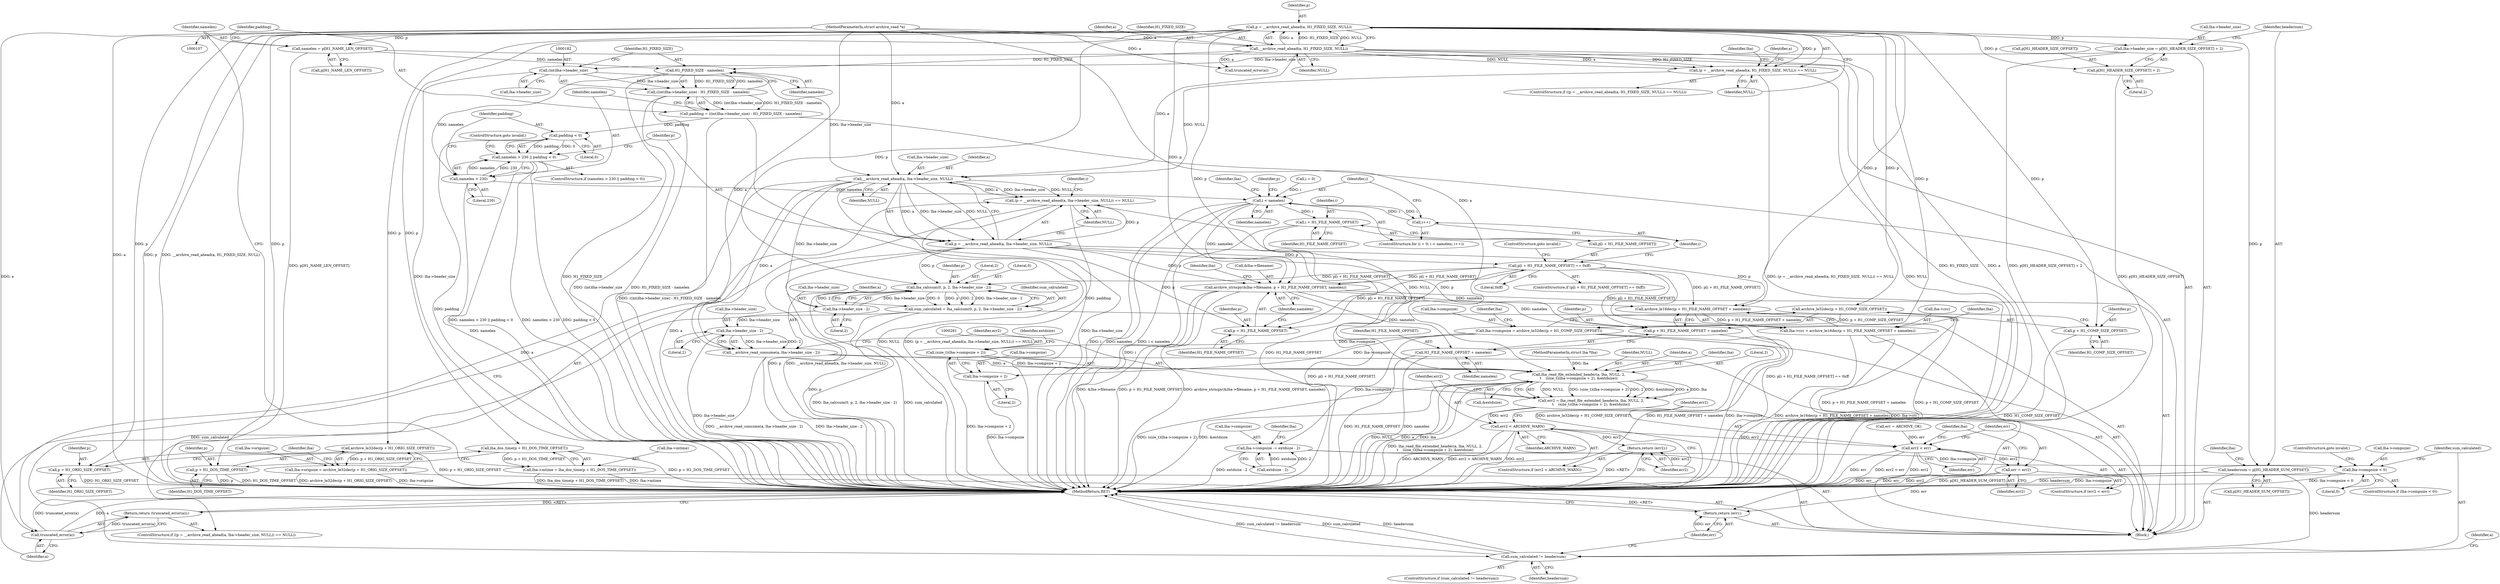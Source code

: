 digraph "0_libarchive_98dcbbf0bf4854bf987557e55e55fff7abbf3ea9@API" {
"1000125" [label="(Call,p = __archive_read_ahead(a, H1_FIXED_SIZE, NULL))"];
"1000127" [label="(Call,__archive_read_ahead(a, H1_FIXED_SIZE, NULL))"];
"1000108" [label="(MethodParameterIn,struct archive_read *a)"];
"1000124" [label="(Call,(p = __archive_read_ahead(a, H1_FIXED_SIZE, NULL)) == NULL)"];
"1000202" [label="(Call,__archive_read_ahead(a, lha->header_size, NULL))"];
"1000199" [label="(Call,(p = __archive_read_ahead(a, lha->header_size, NULL)) == NULL)"];
"1000275" [label="(Call,lha_read_file_extended_header(a, lha, NULL, 2,\n\t    (size_t)(lha->compsize + 2), &extdsize))"];
"1000273" [label="(Call,err2 = lha_read_file_extended_header(a, lha, NULL, 2,\n\t    (size_t)(lha->compsize + 2), &extdsize))"];
"1000290" [label="(Call,err2 < ARCHIVE_WARN)"];
"1000293" [label="(Return,return (err2);)"];
"1000296" [label="(Call,err2 < err)"];
"1000299" [label="(Call,err = err2)"];
"1000330" [label="(Return,return (err);)"];
"1000200" [label="(Call,p = __archive_read_ahead(a, lha->header_size, NULL))"];
"1000223" [label="(Call,p[i + H1_FILE_NAME_OFFSET] == 0xff)"];
"1000231" [label="(Call,archive_strncpy(&lha->filename, p + H1_FILE_NAME_OFFSET, namelen))"];
"1000244" [label="(Call,archive_le16dec(p + H1_FILE_NAME_OFFSET + namelen))"];
"1000240" [label="(Call,lha->crc = archive_le16dec(p + H1_FILE_NAME_OFFSET + namelen))"];
"1000245" [label="(Call,p + H1_FILE_NAME_OFFSET + namelen)"];
"1000247" [label="(Call,H1_FILE_NAME_OFFSET + namelen)"];
"1000236" [label="(Call,p + H1_FILE_NAME_OFFSET)"];
"1000257" [label="(Call,lha_calcsum(0, p, 2, lha->header_size - 2))"];
"1000255" [label="(Call,sum_calculated = lha_calcsum(0, p, 2, lha->header_size - 2))"];
"1000317" [label="(Call,sum_calculated != headersum)"];
"1000210" [label="(Call,truncated_error(a))"];
"1000209" [label="(Return,return (truncated_error(a));)"];
"1000261" [label="(Call,lha->header_size - 2)"];
"1000268" [label="(Call,lha->header_size - 2)"];
"1000266" [label="(Call,__archive_read_consume(a, lha->header_size - 2))"];
"1000135" [label="(Call,lha->header_size = p[H1_HEADER_SIZE_OFFSET] + 2)"];
"1000181" [label="(Call,(int)lha->header_size)"];
"1000180" [label="(Call,((int)lha->header_size) - H1_FIXED_SIZE - namelen)"];
"1000178" [label="(Call,padding = ((int)lha->header_size) - H1_FIXED_SIZE - namelen)"];
"1000194" [label="(Call,padding < 0)"];
"1000190" [label="(Call,namelen > 230 || padding < 0)"];
"1000139" [label="(Call,p[H1_HEADER_SIZE_OFFSET] + 2)"];
"1000144" [label="(Call,headersum = p[H1_HEADER_SUM_OFFSET])"];
"1000153" [label="(Call,archive_le32dec(p + H1_COMP_SIZE_OFFSET))"];
"1000149" [label="(Call,lha->compsize = archive_le32dec(p + H1_COMP_SIZE_OFFSET))"];
"1000280" [label="(Call,(size_t)(lha->compsize + 2))"];
"1000282" [label="(Call,lha->compsize + 2)"];
"1000302" [label="(Call,lha->compsize -= extdsize - 2)"];
"1000310" [label="(Call,lha->compsize < 0)"];
"1000154" [label="(Call,p + H1_COMP_SIZE_OFFSET)"];
"1000161" [label="(Call,archive_le32dec(p + H1_ORIG_SIZE_OFFSET))"];
"1000157" [label="(Call,lha->origsize = archive_le32dec(p + H1_ORIG_SIZE_OFFSET))"];
"1000162" [label="(Call,p + H1_ORIG_SIZE_OFFSET)"];
"1000169" [label="(Call,lha_dos_time(p + H1_DOS_TIME_OFFSET))"];
"1000165" [label="(Call,lha->mtime = lha_dos_time(p + H1_DOS_TIME_OFFSET))"];
"1000170" [label="(Call,p + H1_DOS_TIME_OFFSET)"];
"1000173" [label="(Call,namelen = p[H1_NAME_LEN_OFFSET])"];
"1000186" [label="(Call,H1_FIXED_SIZE - namelen)"];
"1000191" [label="(Call,namelen > 230)"];
"1000216" [label="(Call,i < namelen)"];
"1000219" [label="(Call,i++)"];
"1000226" [label="(Call,i + H1_FILE_NAME_OFFSET)"];
"1000246" [label="(Identifier,p)"];
"1000244" [label="(Call,archive_le16dec(p + H1_FILE_NAME_OFFSET + namelen))"];
"1000249" [label="(Identifier,namelen)"];
"1000296" [label="(Call,err2 < err)"];
"1000195" [label="(Identifier,padding)"];
"1000180" [label="(Call,((int)lha->header_size) - H1_FIXED_SIZE - namelen)"];
"1000272" [label="(Literal,2)"];
"1000175" [label="(Call,p[H1_NAME_LEN_OFFSET])"];
"1000228" [label="(Identifier,H1_FILE_NAME_OFFSET)"];
"1000282" [label="(Call,lha->compsize + 2)"];
"1000140" [label="(Call,p[H1_HEADER_SIZE_OFFSET])"];
"1000314" [label="(Literal,0)"];
"1000153" [label="(Call,archive_le32dec(p + H1_COMP_SIZE_OFFSET))"];
"1000330" [label="(Return,return (err);)"];
"1000123" [label="(ControlStructure,if ((p = __archive_read_ahead(a, H1_FIXED_SIZE, NULL)) == NULL))"];
"1000155" [label="(Identifier,p)"];
"1000267" [label="(Identifier,a)"];
"1000300" [label="(Identifier,err)"];
"1000266" [label="(Call,__archive_read_consume(a, lha->header_size - 2))"];
"1000258" [label="(Literal,0)"];
"1000150" [label="(Call,lha->compsize)"];
"1000317" [label="(Call,sum_calculated != headersum)"];
"1000216" [label="(Call,i < namelen)"];
"1000257" [label="(Call,lha_calcsum(0, p, 2, lha->header_size - 2))"];
"1000239" [label="(Identifier,namelen)"];
"1000192" [label="(Identifier,namelen)"];
"1000169" [label="(Call,lha_dos_time(p + H1_DOS_TIME_OFFSET))"];
"1000331" [label="(Identifier,err)"];
"1000280" [label="(Call,(size_t)(lha->compsize + 2))"];
"1000198" [label="(ControlStructure,if ((p = __archive_read_ahead(a, lha->header_size, NULL)) == NULL))"];
"1000297" [label="(Identifier,err2)"];
"1000145" [label="(Identifier,headersum)"];
"1000342" [label="(MethodReturn,RET)"];
"1000276" [label="(Identifier,a)"];
"1000193" [label="(Literal,230)"];
"1000189" [label="(ControlStructure,if (namelen > 230 || padding < 0))"];
"1000241" [label="(Call,lha->crc)"];
"1000318" [label="(Identifier,sum_calculated)"];
"1000212" [label="(ControlStructure,for (i = 0; i < namelen; i++))"];
"1000236" [label="(Call,p + H1_FILE_NAME_OFFSET)"];
"1000217" [label="(Identifier,i)"];
"1000277" [label="(Identifier,lha)"];
"1000166" [label="(Call,lha->mtime)"];
"1000181" [label="(Call,(int)lha->header_size)"];
"1000302" [label="(Call,lha->compsize -= extdsize - 2)"];
"1000194" [label="(Call,padding < 0)"];
"1000213" [label="(Call,i = 0)"];
"1000210" [label="(Call,truncated_error(a))"];
"1000226" [label="(Call,i + H1_FILE_NAME_OFFSET)"];
"1000259" [label="(Identifier,p)"];
"1000162" [label="(Call,p + H1_ORIG_SIZE_OFFSET)"];
"1000183" [label="(Call,lha->header_size)"];
"1000156" [label="(Identifier,H1_COMP_SIZE_OFFSET)"];
"1000108" [label="(MethodParameterIn,struct archive_read *a)"];
"1000242" [label="(Identifier,lha)"];
"1000163" [label="(Identifier,p)"];
"1000265" [label="(Literal,2)"];
"1000261" [label="(Call,lha->header_size - 2)"];
"1000203" [label="(Identifier,a)"];
"1000312" [label="(Identifier,lha)"];
"1000135" [label="(Call,lha->header_size = p[H1_HEADER_SIZE_OFFSET] + 2)"];
"1000129" [label="(Identifier,H1_FIXED_SIZE)"];
"1000219" [label="(Call,i++)"];
"1000232" [label="(Call,&lha->filename)"];
"1000209" [label="(Return,return (truncated_error(a));)"];
"1000275" [label="(Call,lha_read_file_extended_header(a, lha, NULL, 2,\n\t    (size_t)(lha->compsize + 2), &extdsize))"];
"1000240" [label="(Call,lha->crc = archive_le16dec(p + H1_FILE_NAME_OFFSET + namelen))"];
"1000222" [label="(ControlStructure,if (p[i + H1_FILE_NAME_OFFSET] == 0xff))"];
"1000260" [label="(Literal,2)"];
"1000229" [label="(Literal,0xff)"];
"1000252" [label="(Identifier,lha)"];
"1000274" [label="(Identifier,err2)"];
"1000134" [label="(Identifier,a)"];
"1000298" [label="(Identifier,err)"];
"1000220" [label="(Identifier,i)"];
"1000128" [label="(Identifier,a)"];
"1000207" [label="(Identifier,NULL)"];
"1000126" [label="(Identifier,p)"];
"1000238" [label="(Identifier,H1_FILE_NAME_OFFSET)"];
"1000199" [label="(Call,(p = __archive_read_ahead(a, lha->header_size, NULL)) == NULL)"];
"1000324" [label="(Identifier,a)"];
"1000303" [label="(Call,lha->compsize)"];
"1000158" [label="(Call,lha->origsize)"];
"1000214" [label="(Identifier,i)"];
"1000137" [label="(Identifier,lha)"];
"1000204" [label="(Call,lha->header_size)"];
"1000295" [label="(ControlStructure,if (err2 < err))"];
"1000269" [label="(Call,lha->header_size)"];
"1000191" [label="(Call,namelen > 230)"];
"1000234" [label="(Identifier,lha)"];
"1000255" [label="(Call,sum_calculated = lha_calcsum(0, p, 2, lha->header_size - 2))"];
"1000256" [label="(Identifier,sum_calculated)"];
"1000171" [label="(Identifier,p)"];
"1000188" [label="(Identifier,namelen)"];
"1000279" [label="(Literal,2)"];
"1000143" [label="(Literal,2)"];
"1000262" [label="(Call,lha->header_size)"];
"1000154" [label="(Call,p + H1_COMP_SIZE_OFFSET)"];
"1000283" [label="(Call,lha->compsize)"];
"1000237" [label="(Identifier,p)"];
"1000268" [label="(Call,lha->header_size - 2)"];
"1000315" [label="(ControlStructure,goto invalid;)"];
"1000110" [label="(Block,)"];
"1000173" [label="(Call,namelen = p[H1_NAME_LEN_OFFSET])"];
"1000170" [label="(Call,p + H1_DOS_TIME_OFFSET)"];
"1000223" [label="(Call,p[i + H1_FILE_NAME_OFFSET] == 0xff)"];
"1000151" [label="(Identifier,lha)"];
"1000164" [label="(Identifier,H1_ORIG_SIZE_OFFSET)"];
"1000311" [label="(Call,lha->compsize)"];
"1000310" [label="(Call,lha->compsize < 0)"];
"1000165" [label="(Call,lha->mtime = lha_dos_time(p + H1_DOS_TIME_OFFSET))"];
"1000309" [label="(ControlStructure,if (lha->compsize < 0))"];
"1000202" [label="(Call,__archive_read_ahead(a, lha->header_size, NULL))"];
"1000211" [label="(Identifier,a)"];
"1000287" [label="(Call,&extdsize)"];
"1000197" [label="(ControlStructure,goto invalid;)"];
"1000149" [label="(Call,lha->compsize = archive_le32dec(p + H1_COMP_SIZE_OFFSET))"];
"1000187" [label="(Identifier,H1_FIXED_SIZE)"];
"1000196" [label="(Literal,0)"];
"1000225" [label="(Identifier,p)"];
"1000304" [label="(Identifier,lha)"];
"1000231" [label="(Call,archive_strncpy(&lha->filename, p + H1_FILE_NAME_OFFSET, namelen))"];
"1000167" [label="(Identifier,lha)"];
"1000248" [label="(Identifier,H1_FILE_NAME_OFFSET)"];
"1000127" [label="(Call,__archive_read_ahead(a, H1_FIXED_SIZE, NULL))"];
"1000289" [label="(ControlStructure,if (err2 < ARCHIVE_WARN))"];
"1000286" [label="(Literal,2)"];
"1000146" [label="(Call,p[H1_HEADER_SUM_OFFSET])"];
"1000299" [label="(Call,err = err2)"];
"1000291" [label="(Identifier,err2)"];
"1000109" [label="(MethodParameterIn,struct lha *lha)"];
"1000190" [label="(Call,namelen > 230 || padding < 0)"];
"1000124" [label="(Call,(p = __archive_read_ahead(a, H1_FIXED_SIZE, NULL)) == NULL)"];
"1000144" [label="(Call,headersum = p[H1_HEADER_SUM_OFFSET])"];
"1000157" [label="(Call,lha->origsize = archive_le32dec(p + H1_ORIG_SIZE_OFFSET))"];
"1000294" [label="(Identifier,err2)"];
"1000200" [label="(Call,p = __archive_read_ahead(a, lha->header_size, NULL))"];
"1000316" [label="(ControlStructure,if (sum_calculated != headersum))"];
"1000273" [label="(Call,err2 = lha_read_file_extended_header(a, lha, NULL, 2,\n\t    (size_t)(lha->compsize + 2), &extdsize))"];
"1000227" [label="(Identifier,i)"];
"1000186" [label="(Call,H1_FIXED_SIZE - namelen)"];
"1000136" [label="(Call,lha->header_size)"];
"1000319" [label="(Identifier,headersum)"];
"1000161" [label="(Call,archive_le32dec(p + H1_ORIG_SIZE_OFFSET))"];
"1000301" [label="(Identifier,err2)"];
"1000174" [label="(Identifier,namelen)"];
"1000131" [label="(Identifier,NULL)"];
"1000290" [label="(Call,err2 < ARCHIVE_WARN)"];
"1000133" [label="(Call,truncated_error(a))"];
"1000230" [label="(ControlStructure,goto invalid;)"];
"1000292" [label="(Identifier,ARCHIVE_WARN)"];
"1000201" [label="(Identifier,p)"];
"1000125" [label="(Call,p = __archive_read_ahead(a, H1_FIXED_SIZE, NULL))"];
"1000178" [label="(Call,padding = ((int)lha->header_size) - H1_FIXED_SIZE - namelen)"];
"1000306" [label="(Call,extdsize - 2)"];
"1000139" [label="(Call,p[H1_HEADER_SIZE_OFFSET] + 2)"];
"1000120" [label="(Call,err = ARCHIVE_OK)"];
"1000247" [label="(Call,H1_FILE_NAME_OFFSET + namelen)"];
"1000224" [label="(Call,p[i + H1_FILE_NAME_OFFSET])"];
"1000288" [label="(Identifier,extdsize)"];
"1000278" [label="(Identifier,NULL)"];
"1000130" [label="(Identifier,NULL)"];
"1000159" [label="(Identifier,lha)"];
"1000245" [label="(Call,p + H1_FILE_NAME_OFFSET + namelen)"];
"1000208" [label="(Identifier,NULL)"];
"1000218" [label="(Identifier,namelen)"];
"1000179" [label="(Identifier,padding)"];
"1000172" [label="(Identifier,H1_DOS_TIME_OFFSET)"];
"1000293" [label="(Return,return (err2);)"];
"1000125" -> "1000124"  [label="AST: "];
"1000125" -> "1000127"  [label="CFG: "];
"1000126" -> "1000125"  [label="AST: "];
"1000127" -> "1000125"  [label="AST: "];
"1000131" -> "1000125"  [label="CFG: "];
"1000125" -> "1000342"  [label="DDG: p"];
"1000125" -> "1000342"  [label="DDG: __archive_read_ahead(a, H1_FIXED_SIZE, NULL)"];
"1000125" -> "1000124"  [label="DDG: p"];
"1000127" -> "1000125"  [label="DDG: a"];
"1000127" -> "1000125"  [label="DDG: H1_FIXED_SIZE"];
"1000127" -> "1000125"  [label="DDG: NULL"];
"1000125" -> "1000135"  [label="DDG: p"];
"1000125" -> "1000139"  [label="DDG: p"];
"1000125" -> "1000144"  [label="DDG: p"];
"1000125" -> "1000153"  [label="DDG: p"];
"1000125" -> "1000154"  [label="DDG: p"];
"1000125" -> "1000161"  [label="DDG: p"];
"1000125" -> "1000162"  [label="DDG: p"];
"1000125" -> "1000169"  [label="DDG: p"];
"1000125" -> "1000170"  [label="DDG: p"];
"1000125" -> "1000173"  [label="DDG: p"];
"1000125" -> "1000231"  [label="DDG: p"];
"1000125" -> "1000236"  [label="DDG: p"];
"1000125" -> "1000244"  [label="DDG: p"];
"1000125" -> "1000245"  [label="DDG: p"];
"1000125" -> "1000257"  [label="DDG: p"];
"1000127" -> "1000130"  [label="CFG: "];
"1000128" -> "1000127"  [label="AST: "];
"1000129" -> "1000127"  [label="AST: "];
"1000130" -> "1000127"  [label="AST: "];
"1000127" -> "1000342"  [label="DDG: H1_FIXED_SIZE"];
"1000127" -> "1000342"  [label="DDG: a"];
"1000127" -> "1000124"  [label="DDG: a"];
"1000127" -> "1000124"  [label="DDG: H1_FIXED_SIZE"];
"1000127" -> "1000124"  [label="DDG: NULL"];
"1000108" -> "1000127"  [label="DDG: a"];
"1000127" -> "1000133"  [label="DDG: a"];
"1000127" -> "1000186"  [label="DDG: H1_FIXED_SIZE"];
"1000127" -> "1000202"  [label="DDG: a"];
"1000108" -> "1000107"  [label="AST: "];
"1000108" -> "1000342"  [label="DDG: a"];
"1000108" -> "1000133"  [label="DDG: a"];
"1000108" -> "1000202"  [label="DDG: a"];
"1000108" -> "1000210"  [label="DDG: a"];
"1000108" -> "1000266"  [label="DDG: a"];
"1000108" -> "1000275"  [label="DDG: a"];
"1000124" -> "1000123"  [label="AST: "];
"1000124" -> "1000131"  [label="CFG: "];
"1000131" -> "1000124"  [label="AST: "];
"1000134" -> "1000124"  [label="CFG: "];
"1000137" -> "1000124"  [label="CFG: "];
"1000124" -> "1000342"  [label="DDG: (p = __archive_read_ahead(a, H1_FIXED_SIZE, NULL)) == NULL"];
"1000124" -> "1000342"  [label="DDG: NULL"];
"1000124" -> "1000202"  [label="DDG: NULL"];
"1000202" -> "1000200"  [label="AST: "];
"1000202" -> "1000207"  [label="CFG: "];
"1000203" -> "1000202"  [label="AST: "];
"1000204" -> "1000202"  [label="AST: "];
"1000207" -> "1000202"  [label="AST: "];
"1000200" -> "1000202"  [label="CFG: "];
"1000202" -> "1000342"  [label="DDG: a"];
"1000202" -> "1000342"  [label="DDG: lha->header_size"];
"1000202" -> "1000199"  [label="DDG: a"];
"1000202" -> "1000199"  [label="DDG: lha->header_size"];
"1000202" -> "1000199"  [label="DDG: NULL"];
"1000202" -> "1000200"  [label="DDG: a"];
"1000202" -> "1000200"  [label="DDG: lha->header_size"];
"1000202" -> "1000200"  [label="DDG: NULL"];
"1000181" -> "1000202"  [label="DDG: lha->header_size"];
"1000202" -> "1000210"  [label="DDG: a"];
"1000202" -> "1000261"  [label="DDG: lha->header_size"];
"1000202" -> "1000266"  [label="DDG: a"];
"1000199" -> "1000198"  [label="AST: "];
"1000199" -> "1000208"  [label="CFG: "];
"1000200" -> "1000199"  [label="AST: "];
"1000208" -> "1000199"  [label="AST: "];
"1000211" -> "1000199"  [label="CFG: "];
"1000214" -> "1000199"  [label="CFG: "];
"1000199" -> "1000342"  [label="DDG: NULL"];
"1000199" -> "1000342"  [label="DDG: (p = __archive_read_ahead(a, lha->header_size, NULL)) == NULL"];
"1000200" -> "1000199"  [label="DDG: p"];
"1000199" -> "1000275"  [label="DDG: NULL"];
"1000275" -> "1000273"  [label="AST: "];
"1000275" -> "1000287"  [label="CFG: "];
"1000276" -> "1000275"  [label="AST: "];
"1000277" -> "1000275"  [label="AST: "];
"1000278" -> "1000275"  [label="AST: "];
"1000279" -> "1000275"  [label="AST: "];
"1000280" -> "1000275"  [label="AST: "];
"1000287" -> "1000275"  [label="AST: "];
"1000273" -> "1000275"  [label="CFG: "];
"1000275" -> "1000342"  [label="DDG: (size_t)(lha->compsize + 2)"];
"1000275" -> "1000342"  [label="DDG: &extdsize"];
"1000275" -> "1000342"  [label="DDG: NULL"];
"1000275" -> "1000342"  [label="DDG: a"];
"1000275" -> "1000342"  [label="DDG: lha"];
"1000275" -> "1000273"  [label="DDG: NULL"];
"1000275" -> "1000273"  [label="DDG: (size_t)(lha->compsize + 2)"];
"1000275" -> "1000273"  [label="DDG: 2"];
"1000275" -> "1000273"  [label="DDG: &extdsize"];
"1000275" -> "1000273"  [label="DDG: a"];
"1000275" -> "1000273"  [label="DDG: lha"];
"1000266" -> "1000275"  [label="DDG: a"];
"1000109" -> "1000275"  [label="DDG: lha"];
"1000280" -> "1000275"  [label="DDG: lha->compsize + 2"];
"1000273" -> "1000110"  [label="AST: "];
"1000274" -> "1000273"  [label="AST: "];
"1000291" -> "1000273"  [label="CFG: "];
"1000273" -> "1000342"  [label="DDG: lha_read_file_extended_header(a, lha, NULL, 2,\n\t    (size_t)(lha->compsize + 2), &extdsize)"];
"1000273" -> "1000290"  [label="DDG: err2"];
"1000290" -> "1000289"  [label="AST: "];
"1000290" -> "1000292"  [label="CFG: "];
"1000291" -> "1000290"  [label="AST: "];
"1000292" -> "1000290"  [label="AST: "];
"1000294" -> "1000290"  [label="CFG: "];
"1000297" -> "1000290"  [label="CFG: "];
"1000290" -> "1000342"  [label="DDG: err2"];
"1000290" -> "1000342"  [label="DDG: ARCHIVE_WARN"];
"1000290" -> "1000342"  [label="DDG: err2 < ARCHIVE_WARN"];
"1000290" -> "1000293"  [label="DDG: err2"];
"1000290" -> "1000296"  [label="DDG: err2"];
"1000293" -> "1000289"  [label="AST: "];
"1000293" -> "1000294"  [label="CFG: "];
"1000294" -> "1000293"  [label="AST: "];
"1000342" -> "1000293"  [label="CFG: "];
"1000293" -> "1000342"  [label="DDG: <RET>"];
"1000294" -> "1000293"  [label="DDG: err2"];
"1000296" -> "1000295"  [label="AST: "];
"1000296" -> "1000298"  [label="CFG: "];
"1000297" -> "1000296"  [label="AST: "];
"1000298" -> "1000296"  [label="AST: "];
"1000300" -> "1000296"  [label="CFG: "];
"1000304" -> "1000296"  [label="CFG: "];
"1000296" -> "1000342"  [label="DDG: err"];
"1000296" -> "1000342"  [label="DDG: err2 < err"];
"1000296" -> "1000342"  [label="DDG: err2"];
"1000120" -> "1000296"  [label="DDG: err"];
"1000296" -> "1000299"  [label="DDG: err2"];
"1000296" -> "1000330"  [label="DDG: err"];
"1000299" -> "1000295"  [label="AST: "];
"1000299" -> "1000301"  [label="CFG: "];
"1000300" -> "1000299"  [label="AST: "];
"1000301" -> "1000299"  [label="AST: "];
"1000304" -> "1000299"  [label="CFG: "];
"1000299" -> "1000342"  [label="DDG: err2"];
"1000299" -> "1000342"  [label="DDG: err"];
"1000299" -> "1000330"  [label="DDG: err"];
"1000330" -> "1000110"  [label="AST: "];
"1000330" -> "1000331"  [label="CFG: "];
"1000331" -> "1000330"  [label="AST: "];
"1000342" -> "1000330"  [label="CFG: "];
"1000330" -> "1000342"  [label="DDG: <RET>"];
"1000331" -> "1000330"  [label="DDG: err"];
"1000201" -> "1000200"  [label="AST: "];
"1000208" -> "1000200"  [label="CFG: "];
"1000200" -> "1000342"  [label="DDG: p"];
"1000200" -> "1000342"  [label="DDG: __archive_read_ahead(a, lha->header_size, NULL)"];
"1000200" -> "1000223"  [label="DDG: p"];
"1000200" -> "1000231"  [label="DDG: p"];
"1000200" -> "1000236"  [label="DDG: p"];
"1000200" -> "1000244"  [label="DDG: p"];
"1000200" -> "1000245"  [label="DDG: p"];
"1000200" -> "1000257"  [label="DDG: p"];
"1000223" -> "1000222"  [label="AST: "];
"1000223" -> "1000229"  [label="CFG: "];
"1000224" -> "1000223"  [label="AST: "];
"1000229" -> "1000223"  [label="AST: "];
"1000230" -> "1000223"  [label="CFG: "];
"1000220" -> "1000223"  [label="CFG: "];
"1000223" -> "1000342"  [label="DDG: p[i + H1_FILE_NAME_OFFSET] == 0xff"];
"1000223" -> "1000342"  [label="DDG: p[i + H1_FILE_NAME_OFFSET]"];
"1000223" -> "1000231"  [label="DDG: p[i + H1_FILE_NAME_OFFSET]"];
"1000223" -> "1000236"  [label="DDG: p[i + H1_FILE_NAME_OFFSET]"];
"1000223" -> "1000244"  [label="DDG: p[i + H1_FILE_NAME_OFFSET]"];
"1000223" -> "1000245"  [label="DDG: p[i + H1_FILE_NAME_OFFSET]"];
"1000223" -> "1000257"  [label="DDG: p[i + H1_FILE_NAME_OFFSET]"];
"1000231" -> "1000110"  [label="AST: "];
"1000231" -> "1000239"  [label="CFG: "];
"1000232" -> "1000231"  [label="AST: "];
"1000236" -> "1000231"  [label="AST: "];
"1000239" -> "1000231"  [label="AST: "];
"1000242" -> "1000231"  [label="CFG: "];
"1000231" -> "1000342"  [label="DDG: p + H1_FILE_NAME_OFFSET"];
"1000231" -> "1000342"  [label="DDG: archive_strncpy(&lha->filename, p + H1_FILE_NAME_OFFSET, namelen)"];
"1000231" -> "1000342"  [label="DDG: &lha->filename"];
"1000216" -> "1000231"  [label="DDG: namelen"];
"1000231" -> "1000244"  [label="DDG: namelen"];
"1000231" -> "1000245"  [label="DDG: namelen"];
"1000231" -> "1000247"  [label="DDG: namelen"];
"1000244" -> "1000240"  [label="AST: "];
"1000244" -> "1000245"  [label="CFG: "];
"1000245" -> "1000244"  [label="AST: "];
"1000240" -> "1000244"  [label="CFG: "];
"1000244" -> "1000342"  [label="DDG: p + H1_FILE_NAME_OFFSET + namelen"];
"1000244" -> "1000240"  [label="DDG: p + H1_FILE_NAME_OFFSET + namelen"];
"1000240" -> "1000110"  [label="AST: "];
"1000241" -> "1000240"  [label="AST: "];
"1000252" -> "1000240"  [label="CFG: "];
"1000240" -> "1000342"  [label="DDG: archive_le16dec(p + H1_FILE_NAME_OFFSET + namelen)"];
"1000240" -> "1000342"  [label="DDG: lha->crc"];
"1000245" -> "1000247"  [label="CFG: "];
"1000246" -> "1000245"  [label="AST: "];
"1000247" -> "1000245"  [label="AST: "];
"1000245" -> "1000342"  [label="DDG: H1_FILE_NAME_OFFSET + namelen"];
"1000247" -> "1000249"  [label="CFG: "];
"1000248" -> "1000247"  [label="AST: "];
"1000249" -> "1000247"  [label="AST: "];
"1000247" -> "1000342"  [label="DDG: H1_FILE_NAME_OFFSET"];
"1000247" -> "1000342"  [label="DDG: namelen"];
"1000236" -> "1000238"  [label="CFG: "];
"1000237" -> "1000236"  [label="AST: "];
"1000238" -> "1000236"  [label="AST: "];
"1000239" -> "1000236"  [label="CFG: "];
"1000257" -> "1000255"  [label="AST: "];
"1000257" -> "1000261"  [label="CFG: "];
"1000258" -> "1000257"  [label="AST: "];
"1000259" -> "1000257"  [label="AST: "];
"1000260" -> "1000257"  [label="AST: "];
"1000261" -> "1000257"  [label="AST: "];
"1000255" -> "1000257"  [label="CFG: "];
"1000257" -> "1000342"  [label="DDG: p"];
"1000257" -> "1000255"  [label="DDG: 0"];
"1000257" -> "1000255"  [label="DDG: p"];
"1000257" -> "1000255"  [label="DDG: 2"];
"1000257" -> "1000255"  [label="DDG: lha->header_size - 2"];
"1000261" -> "1000257"  [label="DDG: lha->header_size"];
"1000261" -> "1000257"  [label="DDG: 2"];
"1000255" -> "1000110"  [label="AST: "];
"1000256" -> "1000255"  [label="AST: "];
"1000267" -> "1000255"  [label="CFG: "];
"1000255" -> "1000342"  [label="DDG: lha_calcsum(0, p, 2, lha->header_size - 2)"];
"1000255" -> "1000342"  [label="DDG: sum_calculated"];
"1000255" -> "1000317"  [label="DDG: sum_calculated"];
"1000317" -> "1000316"  [label="AST: "];
"1000317" -> "1000319"  [label="CFG: "];
"1000318" -> "1000317"  [label="AST: "];
"1000319" -> "1000317"  [label="AST: "];
"1000324" -> "1000317"  [label="CFG: "];
"1000331" -> "1000317"  [label="CFG: "];
"1000317" -> "1000342"  [label="DDG: sum_calculated"];
"1000317" -> "1000342"  [label="DDG: headersum"];
"1000317" -> "1000342"  [label="DDG: sum_calculated != headersum"];
"1000144" -> "1000317"  [label="DDG: headersum"];
"1000210" -> "1000209"  [label="AST: "];
"1000210" -> "1000211"  [label="CFG: "];
"1000211" -> "1000210"  [label="AST: "];
"1000209" -> "1000210"  [label="CFG: "];
"1000210" -> "1000342"  [label="DDG: truncated_error(a)"];
"1000210" -> "1000342"  [label="DDG: a"];
"1000210" -> "1000209"  [label="DDG: truncated_error(a)"];
"1000209" -> "1000198"  [label="AST: "];
"1000342" -> "1000209"  [label="CFG: "];
"1000209" -> "1000342"  [label="DDG: <RET>"];
"1000261" -> "1000265"  [label="CFG: "];
"1000262" -> "1000261"  [label="AST: "];
"1000265" -> "1000261"  [label="AST: "];
"1000261" -> "1000268"  [label="DDG: lha->header_size"];
"1000268" -> "1000266"  [label="AST: "];
"1000268" -> "1000272"  [label="CFG: "];
"1000269" -> "1000268"  [label="AST: "];
"1000272" -> "1000268"  [label="AST: "];
"1000266" -> "1000268"  [label="CFG: "];
"1000268" -> "1000342"  [label="DDG: lha->header_size"];
"1000268" -> "1000266"  [label="DDG: lha->header_size"];
"1000268" -> "1000266"  [label="DDG: 2"];
"1000266" -> "1000110"  [label="AST: "];
"1000267" -> "1000266"  [label="AST: "];
"1000274" -> "1000266"  [label="CFG: "];
"1000266" -> "1000342"  [label="DDG: lha->header_size - 2"];
"1000266" -> "1000342"  [label="DDG: __archive_read_consume(a, lha->header_size - 2)"];
"1000135" -> "1000110"  [label="AST: "];
"1000135" -> "1000139"  [label="CFG: "];
"1000136" -> "1000135"  [label="AST: "];
"1000139" -> "1000135"  [label="AST: "];
"1000145" -> "1000135"  [label="CFG: "];
"1000135" -> "1000342"  [label="DDG: p[H1_HEADER_SIZE_OFFSET] + 2"];
"1000135" -> "1000181"  [label="DDG: lha->header_size"];
"1000181" -> "1000180"  [label="AST: "];
"1000181" -> "1000183"  [label="CFG: "];
"1000182" -> "1000181"  [label="AST: "];
"1000183" -> "1000181"  [label="AST: "];
"1000187" -> "1000181"  [label="CFG: "];
"1000181" -> "1000342"  [label="DDG: lha->header_size"];
"1000181" -> "1000180"  [label="DDG: lha->header_size"];
"1000180" -> "1000178"  [label="AST: "];
"1000180" -> "1000186"  [label="CFG: "];
"1000186" -> "1000180"  [label="AST: "];
"1000178" -> "1000180"  [label="CFG: "];
"1000180" -> "1000342"  [label="DDG: H1_FIXED_SIZE - namelen"];
"1000180" -> "1000342"  [label="DDG: (int)lha->header_size"];
"1000180" -> "1000178"  [label="DDG: (int)lha->header_size"];
"1000180" -> "1000178"  [label="DDG: H1_FIXED_SIZE - namelen"];
"1000186" -> "1000180"  [label="DDG: H1_FIXED_SIZE"];
"1000186" -> "1000180"  [label="DDG: namelen"];
"1000178" -> "1000110"  [label="AST: "];
"1000179" -> "1000178"  [label="AST: "];
"1000192" -> "1000178"  [label="CFG: "];
"1000178" -> "1000342"  [label="DDG: padding"];
"1000178" -> "1000342"  [label="DDG: ((int)lha->header_size) - H1_FIXED_SIZE - namelen"];
"1000178" -> "1000194"  [label="DDG: padding"];
"1000194" -> "1000190"  [label="AST: "];
"1000194" -> "1000196"  [label="CFG: "];
"1000195" -> "1000194"  [label="AST: "];
"1000196" -> "1000194"  [label="AST: "];
"1000190" -> "1000194"  [label="CFG: "];
"1000194" -> "1000342"  [label="DDG: padding"];
"1000194" -> "1000190"  [label="DDG: padding"];
"1000194" -> "1000190"  [label="DDG: 0"];
"1000190" -> "1000189"  [label="AST: "];
"1000190" -> "1000191"  [label="CFG: "];
"1000191" -> "1000190"  [label="AST: "];
"1000197" -> "1000190"  [label="CFG: "];
"1000201" -> "1000190"  [label="CFG: "];
"1000190" -> "1000342"  [label="DDG: padding < 0"];
"1000190" -> "1000342"  [label="DDG: namelen > 230 || padding < 0"];
"1000190" -> "1000342"  [label="DDG: namelen > 230"];
"1000191" -> "1000190"  [label="DDG: namelen"];
"1000191" -> "1000190"  [label="DDG: 230"];
"1000139" -> "1000143"  [label="CFG: "];
"1000140" -> "1000139"  [label="AST: "];
"1000143" -> "1000139"  [label="AST: "];
"1000139" -> "1000342"  [label="DDG: p[H1_HEADER_SIZE_OFFSET]"];
"1000144" -> "1000110"  [label="AST: "];
"1000144" -> "1000146"  [label="CFG: "];
"1000145" -> "1000144"  [label="AST: "];
"1000146" -> "1000144"  [label="AST: "];
"1000151" -> "1000144"  [label="CFG: "];
"1000144" -> "1000342"  [label="DDG: headersum"];
"1000144" -> "1000342"  [label="DDG: p[H1_HEADER_SUM_OFFSET]"];
"1000153" -> "1000149"  [label="AST: "];
"1000153" -> "1000154"  [label="CFG: "];
"1000154" -> "1000153"  [label="AST: "];
"1000149" -> "1000153"  [label="CFG: "];
"1000153" -> "1000342"  [label="DDG: p + H1_COMP_SIZE_OFFSET"];
"1000153" -> "1000149"  [label="DDG: p + H1_COMP_SIZE_OFFSET"];
"1000149" -> "1000110"  [label="AST: "];
"1000150" -> "1000149"  [label="AST: "];
"1000159" -> "1000149"  [label="CFG: "];
"1000149" -> "1000342"  [label="DDG: archive_le32dec(p + H1_COMP_SIZE_OFFSET)"];
"1000149" -> "1000342"  [label="DDG: lha->compsize"];
"1000149" -> "1000280"  [label="DDG: lha->compsize"];
"1000149" -> "1000282"  [label="DDG: lha->compsize"];
"1000149" -> "1000302"  [label="DDG: lha->compsize"];
"1000280" -> "1000282"  [label="CFG: "];
"1000281" -> "1000280"  [label="AST: "];
"1000282" -> "1000280"  [label="AST: "];
"1000288" -> "1000280"  [label="CFG: "];
"1000280" -> "1000342"  [label="DDG: lha->compsize + 2"];
"1000282" -> "1000286"  [label="CFG: "];
"1000283" -> "1000282"  [label="AST: "];
"1000286" -> "1000282"  [label="AST: "];
"1000282" -> "1000342"  [label="DDG: lha->compsize"];
"1000302" -> "1000110"  [label="AST: "];
"1000302" -> "1000306"  [label="CFG: "];
"1000303" -> "1000302"  [label="AST: "];
"1000306" -> "1000302"  [label="AST: "];
"1000312" -> "1000302"  [label="CFG: "];
"1000302" -> "1000342"  [label="DDG: extdsize - 2"];
"1000306" -> "1000302"  [label="DDG: extdsize"];
"1000306" -> "1000302"  [label="DDG: 2"];
"1000302" -> "1000310"  [label="DDG: lha->compsize"];
"1000310" -> "1000309"  [label="AST: "];
"1000310" -> "1000314"  [label="CFG: "];
"1000311" -> "1000310"  [label="AST: "];
"1000314" -> "1000310"  [label="AST: "];
"1000315" -> "1000310"  [label="CFG: "];
"1000318" -> "1000310"  [label="CFG: "];
"1000310" -> "1000342"  [label="DDG: lha->compsize < 0"];
"1000310" -> "1000342"  [label="DDG: lha->compsize"];
"1000154" -> "1000156"  [label="CFG: "];
"1000155" -> "1000154"  [label="AST: "];
"1000156" -> "1000154"  [label="AST: "];
"1000154" -> "1000342"  [label="DDG: H1_COMP_SIZE_OFFSET"];
"1000161" -> "1000157"  [label="AST: "];
"1000161" -> "1000162"  [label="CFG: "];
"1000162" -> "1000161"  [label="AST: "];
"1000157" -> "1000161"  [label="CFG: "];
"1000161" -> "1000342"  [label="DDG: p + H1_ORIG_SIZE_OFFSET"];
"1000161" -> "1000157"  [label="DDG: p + H1_ORIG_SIZE_OFFSET"];
"1000157" -> "1000110"  [label="AST: "];
"1000158" -> "1000157"  [label="AST: "];
"1000167" -> "1000157"  [label="CFG: "];
"1000157" -> "1000342"  [label="DDG: lha->origsize"];
"1000157" -> "1000342"  [label="DDG: archive_le32dec(p + H1_ORIG_SIZE_OFFSET)"];
"1000162" -> "1000164"  [label="CFG: "];
"1000163" -> "1000162"  [label="AST: "];
"1000164" -> "1000162"  [label="AST: "];
"1000162" -> "1000342"  [label="DDG: H1_ORIG_SIZE_OFFSET"];
"1000169" -> "1000165"  [label="AST: "];
"1000169" -> "1000170"  [label="CFG: "];
"1000170" -> "1000169"  [label="AST: "];
"1000165" -> "1000169"  [label="CFG: "];
"1000169" -> "1000342"  [label="DDG: p + H1_DOS_TIME_OFFSET"];
"1000169" -> "1000165"  [label="DDG: p + H1_DOS_TIME_OFFSET"];
"1000165" -> "1000110"  [label="AST: "];
"1000166" -> "1000165"  [label="AST: "];
"1000174" -> "1000165"  [label="CFG: "];
"1000165" -> "1000342"  [label="DDG: lha_dos_time(p + H1_DOS_TIME_OFFSET)"];
"1000165" -> "1000342"  [label="DDG: lha->mtime"];
"1000170" -> "1000172"  [label="CFG: "];
"1000171" -> "1000170"  [label="AST: "];
"1000172" -> "1000170"  [label="AST: "];
"1000170" -> "1000342"  [label="DDG: H1_DOS_TIME_OFFSET"];
"1000170" -> "1000342"  [label="DDG: p"];
"1000173" -> "1000110"  [label="AST: "];
"1000173" -> "1000175"  [label="CFG: "];
"1000174" -> "1000173"  [label="AST: "];
"1000175" -> "1000173"  [label="AST: "];
"1000179" -> "1000173"  [label="CFG: "];
"1000173" -> "1000342"  [label="DDG: p[H1_NAME_LEN_OFFSET]"];
"1000173" -> "1000186"  [label="DDG: namelen"];
"1000186" -> "1000188"  [label="CFG: "];
"1000187" -> "1000186"  [label="AST: "];
"1000188" -> "1000186"  [label="AST: "];
"1000186" -> "1000342"  [label="DDG: H1_FIXED_SIZE"];
"1000186" -> "1000191"  [label="DDG: namelen"];
"1000191" -> "1000193"  [label="CFG: "];
"1000192" -> "1000191"  [label="AST: "];
"1000193" -> "1000191"  [label="AST: "];
"1000195" -> "1000191"  [label="CFG: "];
"1000191" -> "1000342"  [label="DDG: namelen"];
"1000191" -> "1000216"  [label="DDG: namelen"];
"1000216" -> "1000212"  [label="AST: "];
"1000216" -> "1000218"  [label="CFG: "];
"1000217" -> "1000216"  [label="AST: "];
"1000218" -> "1000216"  [label="AST: "];
"1000225" -> "1000216"  [label="CFG: "];
"1000234" -> "1000216"  [label="CFG: "];
"1000216" -> "1000342"  [label="DDG: i < namelen"];
"1000216" -> "1000342"  [label="DDG: i"];
"1000216" -> "1000342"  [label="DDG: namelen"];
"1000213" -> "1000216"  [label="DDG: i"];
"1000219" -> "1000216"  [label="DDG: i"];
"1000216" -> "1000219"  [label="DDG: i"];
"1000216" -> "1000226"  [label="DDG: i"];
"1000219" -> "1000212"  [label="AST: "];
"1000219" -> "1000220"  [label="CFG: "];
"1000220" -> "1000219"  [label="AST: "];
"1000217" -> "1000219"  [label="CFG: "];
"1000226" -> "1000224"  [label="AST: "];
"1000226" -> "1000228"  [label="CFG: "];
"1000227" -> "1000226"  [label="AST: "];
"1000228" -> "1000226"  [label="AST: "];
"1000224" -> "1000226"  [label="CFG: "];
"1000226" -> "1000342"  [label="DDG: i"];
"1000226" -> "1000342"  [label="DDG: H1_FILE_NAME_OFFSET"];
}
